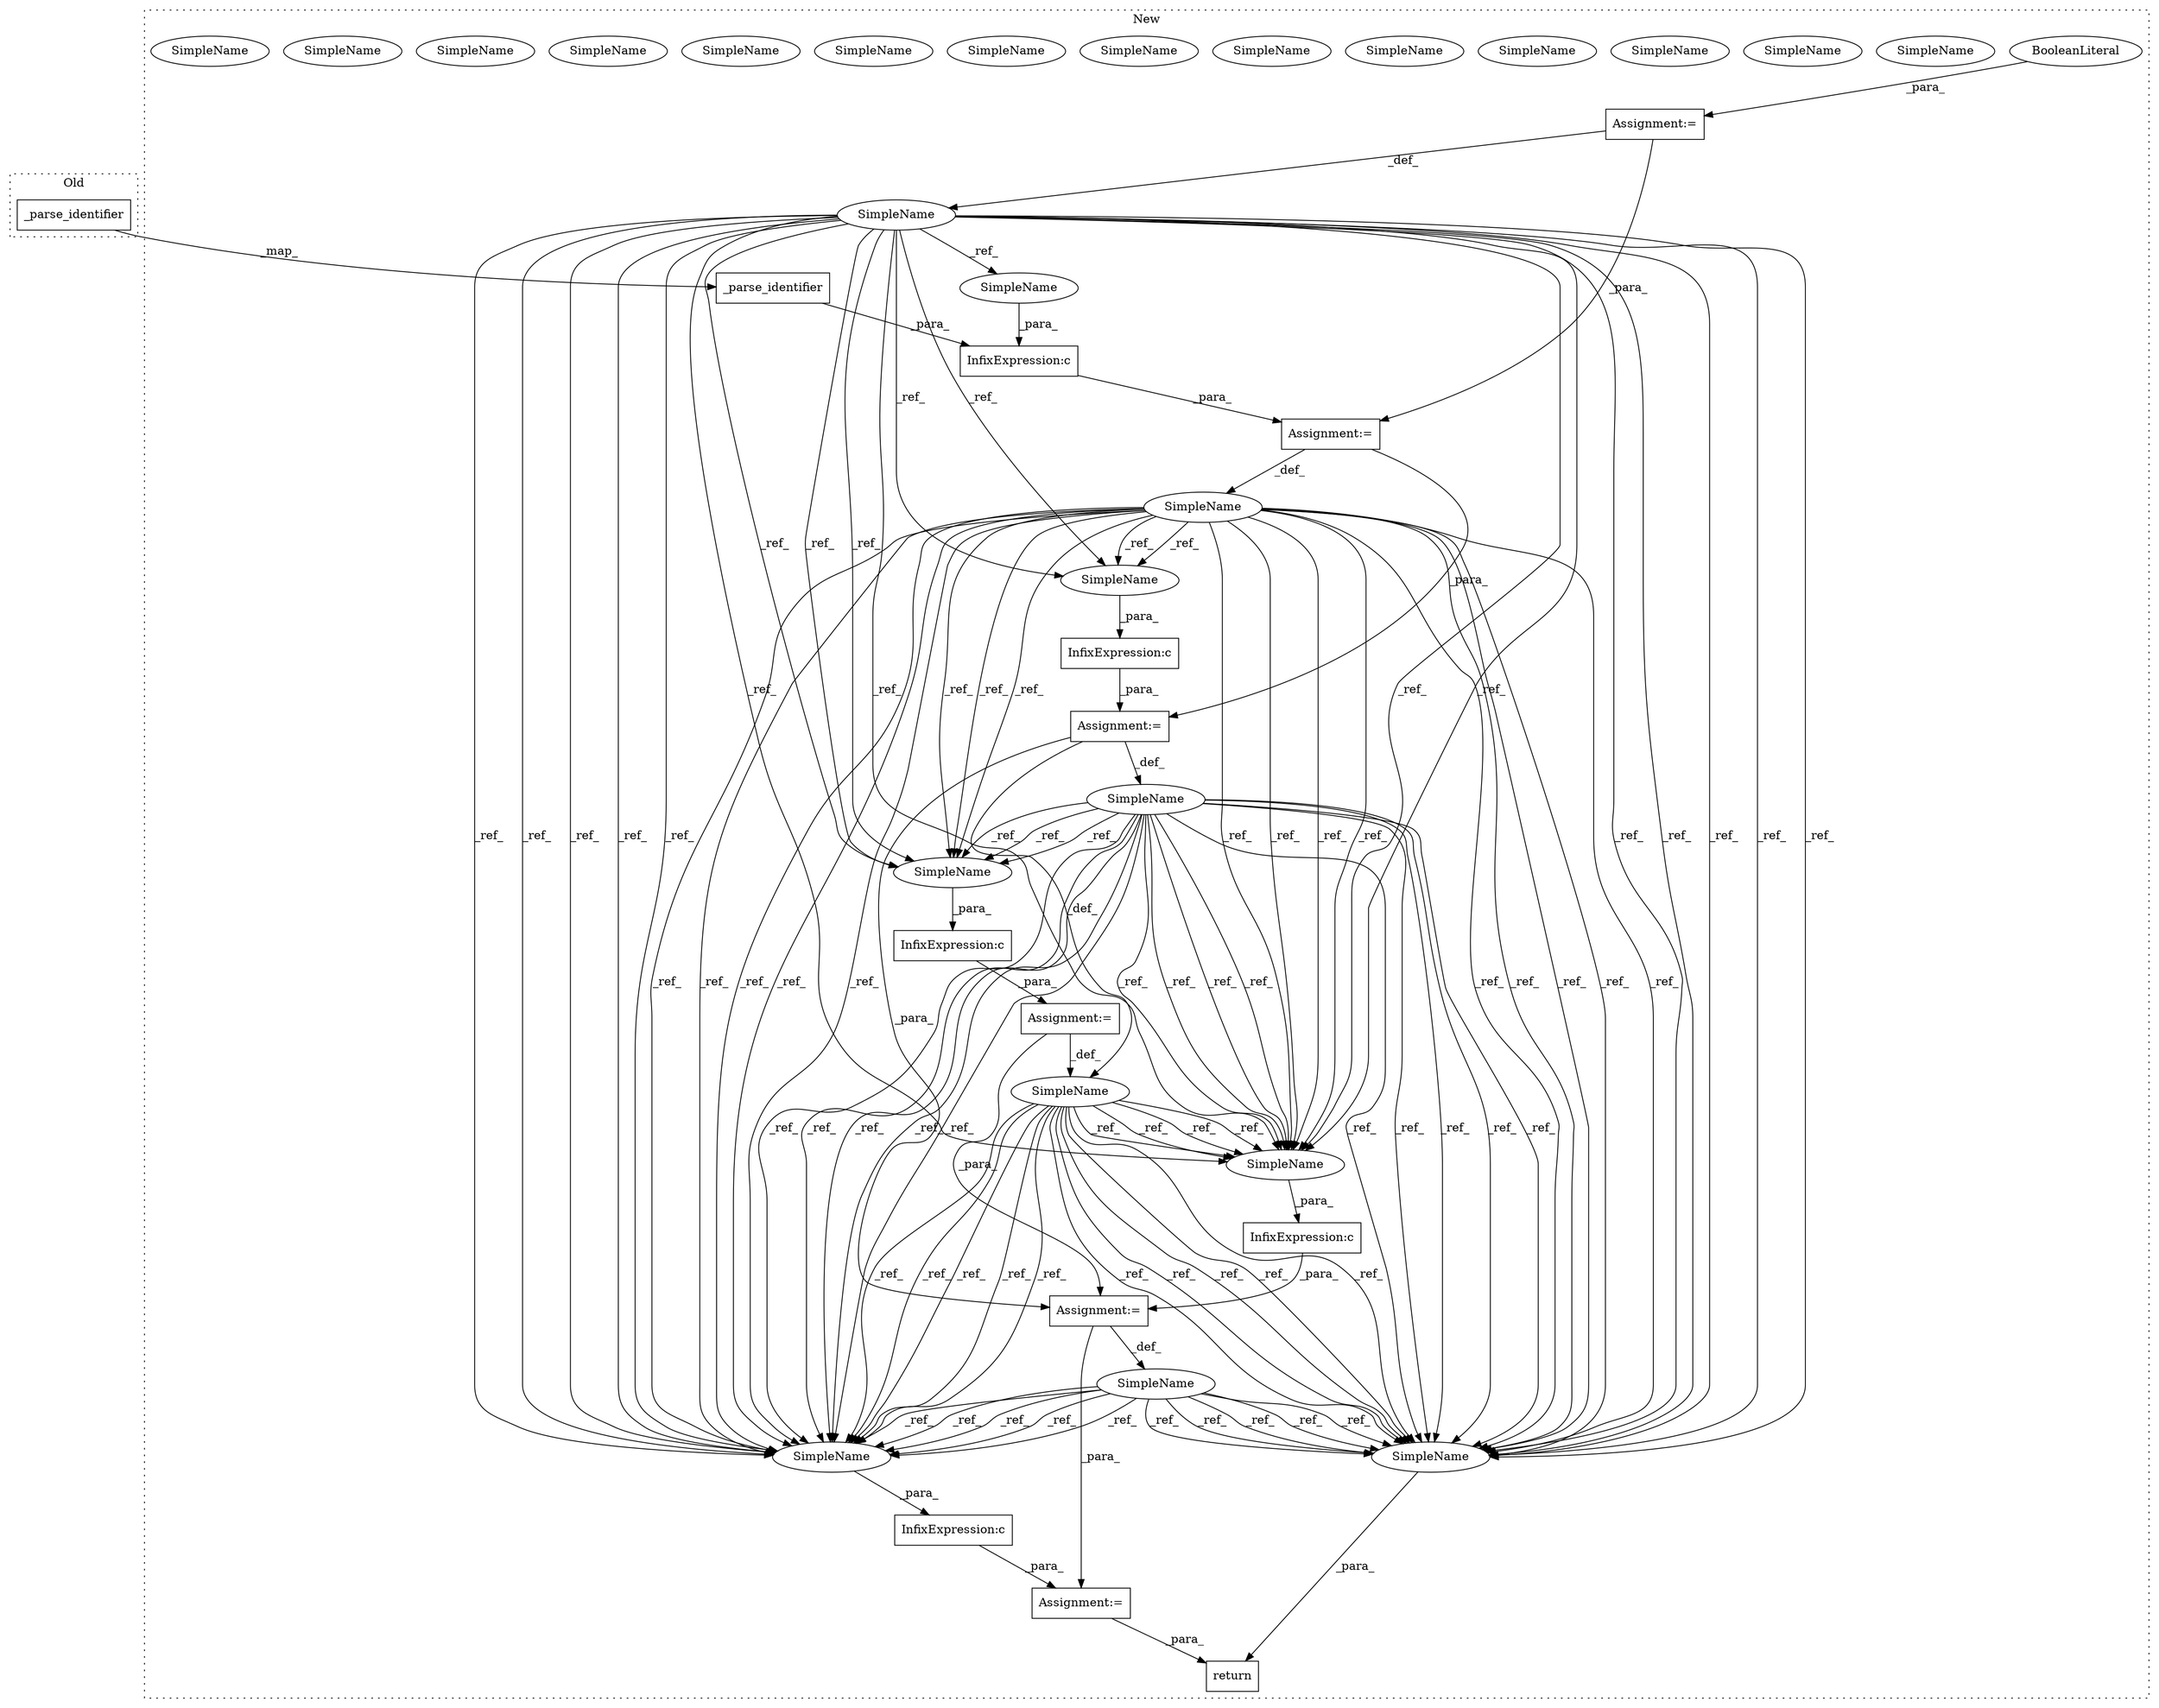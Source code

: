 digraph G {
subgraph cluster0 {
1 [label="_parse_identifier" a="32" s="25628,25675" l="18,1" shape="box"];
label = "Old";
style="dotted";
}
subgraph cluster1 {
2 [label="_parse_identifier" a="32" s="27281,27328" l="18,1" shape="box"];
3 [label="InfixExpression:c" a="27" s="27329" l="4" shape="box"];
4 [label="SimpleName" a="42" s="26606" l="15" shape="ellipse"];
5 [label="return" a="41" s="30055" l="7" shape="box"];
6 [label="Assignment:=" a="7" s="27279" l="1" shape="box"];
7 [label="Assignment:=" a="7" s="26080" l="1" shape="box"];
8 [label="BooleanLiteral" a="9" s="26081" l="4" shape="ellipse"];
9 [label="SimpleName" a="42" s="27264" l="15" shape="ellipse"];
10 [label="InfixExpression:c" a="27" s="27494" l="4" shape="box"];
11 [label="Assignment:=" a="7" s="28066" l="1" shape="box"];
12 [label="SimpleName" a="42" s="27424" l="15" shape="ellipse"];
13 [label="InfixExpression:c" a="27" s="28115" l="4" shape="box"];
14 [label="SimpleName" a="42" s="28051" l="15" shape="ellipse"];
15 [label="InfixExpression:c" a="27" s="29596" l="4" shape="box"];
16 [label="SimpleName" a="42" s="29531" l="15" shape="ellipse"];
17 [label="InfixExpression:c" a="27" s="29914" l="4" shape="box"];
18 [label="Assignment:=" a="7" s="29864" l="1" shape="box"];
19 [label="Assignment:=" a="7" s="29546" l="1" shape="box"];
20 [label="Assignment:=" a="7" s="27439" l="1" shape="box"];
21 [label="SimpleName" a="42" s="27498" l="15" shape="ellipse"];
22 [label="SimpleName" a="42" s="30062" l="15" shape="ellipse"];
23 [label="SimpleName" a="42" s="29600" l="15" shape="ellipse"];
24 [label="SimpleName" a="42" s="29918" l="15" shape="ellipse"];
25 [label="SimpleName" a="42" s="27333" l="15" shape="ellipse"];
26 [label="SimpleName" a="42" s="28119" l="15" shape="ellipse"];
27 [label="SimpleName" a="42" s="29918" l="15" shape="ellipse"];
28 [label="SimpleName" a="42" s="30062" l="15" shape="ellipse"];
29 [label="SimpleName" a="42" s="29600" l="15" shape="ellipse"];
30 [label="SimpleName" a="42" s="28119" l="15" shape="ellipse"];
31 [label="SimpleName" a="42" s="30062" l="15" shape="ellipse"];
32 [label="SimpleName" a="42" s="29600" l="15" shape="ellipse"];
33 [label="SimpleName" a="42" s="29918" l="15" shape="ellipse"];
34 [label="SimpleName" a="42" s="29918" l="15" shape="ellipse"];
35 [label="SimpleName" a="42" s="30062" l="15" shape="ellipse"];
36 [label="SimpleName" a="42" s="28119" l="15" shape="ellipse"];
37 [label="SimpleName" a="42" s="29600" l="15" shape="ellipse"];
38 [label="SimpleName" a="42" s="29918" l="15" shape="ellipse"];
39 [label="SimpleName" a="42" s="27498" l="15" shape="ellipse"];
40 [label="SimpleName" a="42" s="30062" l="15" shape="ellipse"];
label = "New";
style="dotted";
}
1 -> 2 [label="_map_"];
2 -> 3 [label="_para_"];
3 -> 6 [label="_para_"];
4 -> 40 [label="_ref_"];
4 -> 39 [label="_ref_"];
4 -> 36 [label="_ref_"];
4 -> 25 [label="_ref_"];
4 -> 40 [label="_ref_"];
4 -> 38 [label="_ref_"];
4 -> 36 [label="_ref_"];
4 -> 40 [label="_ref_"];
4 -> 37 [label="_ref_"];
4 -> 37 [label="_ref_"];
4 -> 40 [label="_ref_"];
4 -> 39 [label="_ref_"];
4 -> 37 [label="_ref_"];
4 -> 37 [label="_ref_"];
4 -> 40 [label="_ref_"];
4 -> 38 [label="_ref_"];
4 -> 36 [label="_ref_"];
4 -> 38 [label="_ref_"];
4 -> 38 [label="_ref_"];
4 -> 38 [label="_ref_"];
6 -> 9 [label="_def_"];
6 -> 20 [label="_para_"];
7 -> 4 [label="_def_"];
7 -> 6 [label="_para_"];
8 -> 7 [label="_para_"];
9 -> 37 [label="_ref_"];
9 -> 40 [label="_ref_"];
9 -> 39 [label="_ref_"];
9 -> 36 [label="_ref_"];
9 -> 37 [label="_ref_"];
9 -> 39 [label="_ref_"];
9 -> 38 [label="_ref_"];
9 -> 38 [label="_ref_"];
9 -> 38 [label="_ref_"];
9 -> 37 [label="_ref_"];
9 -> 36 [label="_ref_"];
9 -> 40 [label="_ref_"];
9 -> 38 [label="_ref_"];
9 -> 40 [label="_ref_"];
9 -> 36 [label="_ref_"];
9 -> 38 [label="_ref_"];
9 -> 40 [label="_ref_"];
9 -> 37 [label="_ref_"];
9 -> 40 [label="_ref_"];
10 -> 20 [label="_para_"];
11 -> 14 [label="_def_"];
11 -> 19 [label="_para_"];
12 -> 37 [label="_ref_"];
12 -> 40 [label="_ref_"];
12 -> 38 [label="_ref_"];
12 -> 37 [label="_ref_"];
12 -> 38 [label="_ref_"];
12 -> 37 [label="_ref_"];
12 -> 40 [label="_ref_"];
12 -> 38 [label="_ref_"];
12 -> 40 [label="_ref_"];
12 -> 37 [label="_ref_"];
12 -> 36 [label="_ref_"];
12 -> 36 [label="_ref_"];
12 -> 40 [label="_ref_"];
12 -> 38 [label="_ref_"];
12 -> 40 [label="_ref_"];
12 -> 36 [label="_ref_"];
12 -> 38 [label="_ref_"];
13 -> 11 [label="_para_"];
14 -> 38 [label="_ref_"];
14 -> 40 [label="_ref_"];
14 -> 38 [label="_ref_"];
14 -> 37 [label="_ref_"];
14 -> 40 [label="_ref_"];
14 -> 37 [label="_ref_"];
14 -> 40 [label="_ref_"];
14 -> 37 [label="_ref_"];
14 -> 37 [label="_ref_"];
14 -> 40 [label="_ref_"];
14 -> 40 [label="_ref_"];
14 -> 38 [label="_ref_"];
14 -> 38 [label="_ref_"];
14 -> 38 [label="_ref_"];
15 -> 19 [label="_para_"];
16 -> 38 [label="_ref_"];
16 -> 40 [label="_ref_"];
16 -> 38 [label="_ref_"];
16 -> 38 [label="_ref_"];
16 -> 38 [label="_ref_"];
16 -> 40 [label="_ref_"];
16 -> 40 [label="_ref_"];
16 -> 40 [label="_ref_"];
16 -> 40 [label="_ref_"];
16 -> 38 [label="_ref_"];
17 -> 18 [label="_para_"];
18 -> 5 [label="_para_"];
19 -> 18 [label="_para_"];
19 -> 16 [label="_def_"];
20 -> 14 [label="_def_"];
20 -> 19 [label="_para_"];
20 -> 12 [label="_def_"];
25 -> 3 [label="_para_"];
36 -> 13 [label="_para_"];
37 -> 15 [label="_para_"];
38 -> 17 [label="_para_"];
39 -> 10 [label="_para_"];
40 -> 5 [label="_para_"];
}